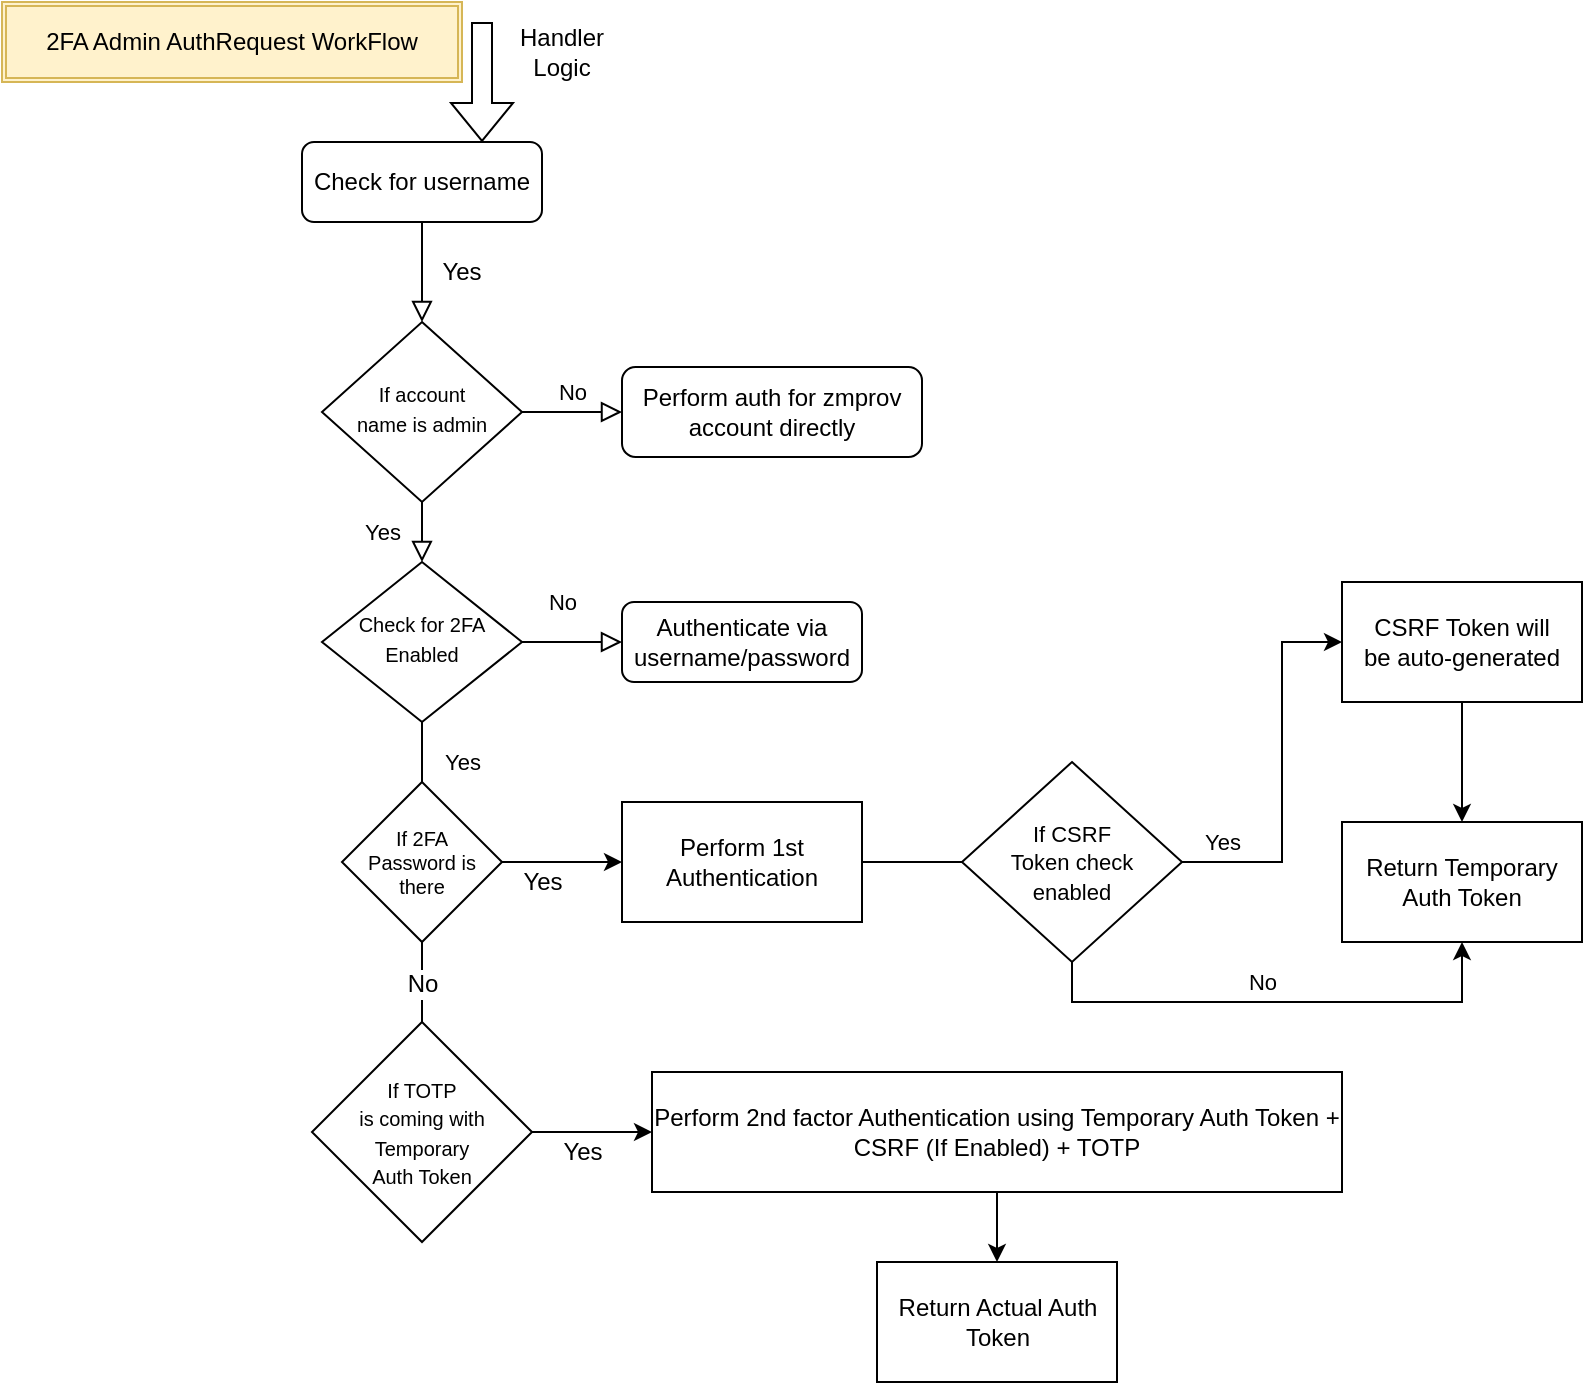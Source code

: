 <mxfile version="15.7.4" type="github">
  <diagram id="C5RBs43oDa-KdzZeNtuy" name="Page-1">
    <mxGraphModel dx="957" dy="675" grid="1" gridSize="10" guides="1" tooltips="1" connect="1" arrows="1" fold="1" page="1" pageScale="1" pageWidth="827" pageHeight="1169" math="0" shadow="0">
      <root>
        <mxCell id="WIyWlLk6GJQsqaUBKTNV-0" />
        <mxCell id="WIyWlLk6GJQsqaUBKTNV-1" parent="WIyWlLk6GJQsqaUBKTNV-0" />
        <mxCell id="WIyWlLk6GJQsqaUBKTNV-2" value="" style="rounded=0;html=1;jettySize=auto;orthogonalLoop=1;fontSize=11;endArrow=block;endFill=0;endSize=8;strokeWidth=1;shadow=0;labelBackgroundColor=none;edgeStyle=orthogonalEdgeStyle;" parent="WIyWlLk6GJQsqaUBKTNV-1" source="WIyWlLk6GJQsqaUBKTNV-3" target="WIyWlLk6GJQsqaUBKTNV-6" edge="1">
          <mxGeometry relative="1" as="geometry" />
        </mxCell>
        <mxCell id="WIyWlLk6GJQsqaUBKTNV-3" value="Check for username" style="rounded=1;whiteSpace=wrap;html=1;fontSize=12;glass=0;strokeWidth=1;shadow=0;" parent="WIyWlLk6GJQsqaUBKTNV-1" vertex="1">
          <mxGeometry x="160" y="80" width="120" height="40" as="geometry" />
        </mxCell>
        <mxCell id="WIyWlLk6GJQsqaUBKTNV-4" value="Yes" style="rounded=0;html=1;jettySize=auto;orthogonalLoop=1;fontSize=11;endArrow=block;endFill=0;endSize=8;strokeWidth=1;shadow=0;labelBackgroundColor=none;edgeStyle=orthogonalEdgeStyle;" parent="WIyWlLk6GJQsqaUBKTNV-1" source="WIyWlLk6GJQsqaUBKTNV-6" target="WIyWlLk6GJQsqaUBKTNV-10" edge="1">
          <mxGeometry y="20" relative="1" as="geometry">
            <mxPoint as="offset" />
          </mxGeometry>
        </mxCell>
        <mxCell id="WIyWlLk6GJQsqaUBKTNV-5" value="No" style="edgeStyle=orthogonalEdgeStyle;rounded=0;html=1;jettySize=auto;orthogonalLoop=1;fontSize=11;endArrow=block;endFill=0;endSize=8;strokeWidth=1;shadow=0;labelBackgroundColor=none;" parent="WIyWlLk6GJQsqaUBKTNV-1" source="WIyWlLk6GJQsqaUBKTNV-6" target="WIyWlLk6GJQsqaUBKTNV-7" edge="1">
          <mxGeometry y="10" relative="1" as="geometry">
            <mxPoint as="offset" />
          </mxGeometry>
        </mxCell>
        <mxCell id="WIyWlLk6GJQsqaUBKTNV-6" value="&lt;font style=&quot;font-size: 10px&quot;&gt;If account &lt;br&gt;name is admin&lt;/font&gt;" style="rhombus;whiteSpace=wrap;html=1;shadow=0;fontFamily=Helvetica;fontSize=12;align=center;strokeWidth=1;spacing=6;spacingTop=-4;" parent="WIyWlLk6GJQsqaUBKTNV-1" vertex="1">
          <mxGeometry x="170" y="170" width="100" height="90" as="geometry" />
        </mxCell>
        <mxCell id="WIyWlLk6GJQsqaUBKTNV-7" value="Perform auth for zmprov account directly" style="rounded=1;whiteSpace=wrap;html=1;fontSize=12;glass=0;strokeWidth=1;shadow=0;" parent="WIyWlLk6GJQsqaUBKTNV-1" vertex="1">
          <mxGeometry x="320" y="192.5" width="150" height="45" as="geometry" />
        </mxCell>
        <mxCell id="WIyWlLk6GJQsqaUBKTNV-8" value="Yes" style="rounded=0;html=1;jettySize=auto;orthogonalLoop=1;fontSize=11;endArrow=block;endFill=0;endSize=8;strokeWidth=1;shadow=0;labelBackgroundColor=none;edgeStyle=orthogonalEdgeStyle;" parent="WIyWlLk6GJQsqaUBKTNV-1" source="WIyWlLk6GJQsqaUBKTNV-10" edge="1">
          <mxGeometry x="-0.333" y="20" relative="1" as="geometry">
            <mxPoint as="offset" />
            <mxPoint x="220" y="430" as="targetPoint" />
          </mxGeometry>
        </mxCell>
        <mxCell id="WIyWlLk6GJQsqaUBKTNV-9" value="No" style="edgeStyle=orthogonalEdgeStyle;rounded=0;html=1;jettySize=auto;orthogonalLoop=1;fontSize=11;endArrow=block;endFill=0;endSize=8;strokeWidth=1;shadow=0;labelBackgroundColor=none;" parent="WIyWlLk6GJQsqaUBKTNV-1" source="WIyWlLk6GJQsqaUBKTNV-10" target="WIyWlLk6GJQsqaUBKTNV-12" edge="1">
          <mxGeometry x="-0.2" y="20" relative="1" as="geometry">
            <mxPoint as="offset" />
          </mxGeometry>
        </mxCell>
        <mxCell id="WIyWlLk6GJQsqaUBKTNV-10" value="&lt;span style=&quot;font-size: 10px&quot;&gt;Check for 2FA Enabled&lt;/span&gt;" style="rhombus;whiteSpace=wrap;html=1;shadow=0;fontFamily=Helvetica;fontSize=12;align=center;strokeWidth=1;spacing=6;spacingTop=-4;" parent="WIyWlLk6GJQsqaUBKTNV-1" vertex="1">
          <mxGeometry x="170" y="290" width="100" height="80" as="geometry" />
        </mxCell>
        <mxCell id="WIyWlLk6GJQsqaUBKTNV-12" value="Authenticate via username/password" style="rounded=1;whiteSpace=wrap;html=1;fontSize=12;glass=0;strokeWidth=1;shadow=0;" parent="WIyWlLk6GJQsqaUBKTNV-1" vertex="1">
          <mxGeometry x="320" y="310" width="120" height="40" as="geometry" />
        </mxCell>
        <mxCell id="tRBgQCh6WtbS7c1hCcn--3" value="2FA Admin AuthRequest WorkFlow" style="shape=ext;double=1;rounded=0;whiteSpace=wrap;html=1;fillColor=#fff2cc;strokeColor=#d6b656;" vertex="1" parent="WIyWlLk6GJQsqaUBKTNV-1">
          <mxGeometry x="10" y="10" width="230" height="40" as="geometry" />
        </mxCell>
        <mxCell id="tRBgQCh6WtbS7c1hCcn--6" value="Yes" style="text;html=1;strokeColor=none;fillColor=none;align=center;verticalAlign=middle;whiteSpace=wrap;rounded=0;" vertex="1" parent="WIyWlLk6GJQsqaUBKTNV-1">
          <mxGeometry x="210" y="130" width="60" height="30" as="geometry" />
        </mxCell>
        <mxCell id="tRBgQCh6WtbS7c1hCcn--10" value="" style="shape=flexArrow;endArrow=classic;html=1;rounded=0;" edge="1" parent="WIyWlLk6GJQsqaUBKTNV-1">
          <mxGeometry width="50" height="50" relative="1" as="geometry">
            <mxPoint x="250" y="20" as="sourcePoint" />
            <mxPoint x="250" y="80" as="targetPoint" />
          </mxGeometry>
        </mxCell>
        <mxCell id="tRBgQCh6WtbS7c1hCcn--11" value="Handler Logic" style="text;html=1;strokeColor=none;fillColor=none;align=center;verticalAlign=middle;whiteSpace=wrap;rounded=0;" vertex="1" parent="WIyWlLk6GJQsqaUBKTNV-1">
          <mxGeometry x="260" y="20" width="60" height="30" as="geometry" />
        </mxCell>
        <mxCell id="tRBgQCh6WtbS7c1hCcn--15" value="" style="edgeStyle=orthogonalEdgeStyle;rounded=0;orthogonalLoop=1;jettySize=auto;html=1;fontSize=10;" edge="1" parent="WIyWlLk6GJQsqaUBKTNV-1" source="tRBgQCh6WtbS7c1hCcn--13" target="tRBgQCh6WtbS7c1hCcn--14">
          <mxGeometry relative="1" as="geometry" />
        </mxCell>
        <mxCell id="tRBgQCh6WtbS7c1hCcn--18" value="" style="edgeStyle=orthogonalEdgeStyle;rounded=0;orthogonalLoop=1;jettySize=auto;html=1;fontSize=12;" edge="1" parent="WIyWlLk6GJQsqaUBKTNV-1" source="tRBgQCh6WtbS7c1hCcn--13">
          <mxGeometry relative="1" as="geometry">
            <mxPoint x="220" y="560" as="targetPoint" />
          </mxGeometry>
        </mxCell>
        <mxCell id="tRBgQCh6WtbS7c1hCcn--19" value="No" style="edgeLabel;html=1;align=center;verticalAlign=middle;resizable=0;points=[];fontSize=12;" vertex="1" connectable="0" parent="tRBgQCh6WtbS7c1hCcn--18">
          <mxGeometry x="-0.222" y="3" relative="1" as="geometry">
            <mxPoint x="-3" y="-11" as="offset" />
          </mxGeometry>
        </mxCell>
        <mxCell id="tRBgQCh6WtbS7c1hCcn--13" value="If 2FA&lt;br&gt;Password is there" style="rhombus;whiteSpace=wrap;html=1;fontSize=10;" vertex="1" parent="WIyWlLk6GJQsqaUBKTNV-1">
          <mxGeometry x="180" y="400" width="80" height="80" as="geometry" />
        </mxCell>
        <mxCell id="tRBgQCh6WtbS7c1hCcn--14" value="&lt;font style=&quot;font-size: 12px&quot;&gt;Perform 1st&lt;br&gt;Authentication&lt;/font&gt;" style="whiteSpace=wrap;html=1;fontSize=10;" vertex="1" parent="WIyWlLk6GJQsqaUBKTNV-1">
          <mxGeometry x="320" y="410" width="120" height="60" as="geometry" />
        </mxCell>
        <mxCell id="tRBgQCh6WtbS7c1hCcn--16" value="Yes" style="text;html=1;align=center;verticalAlign=middle;resizable=0;points=[];autosize=1;strokeColor=none;fillColor=none;fontSize=12;" vertex="1" parent="WIyWlLk6GJQsqaUBKTNV-1">
          <mxGeometry x="260" y="440" width="40" height="20" as="geometry" />
        </mxCell>
        <mxCell id="tRBgQCh6WtbS7c1hCcn--22" value="" style="edgeStyle=orthogonalEdgeStyle;rounded=0;orthogonalLoop=1;jettySize=auto;html=1;fontSize=12;" edge="1" parent="WIyWlLk6GJQsqaUBKTNV-1" source="tRBgQCh6WtbS7c1hCcn--20" target="tRBgQCh6WtbS7c1hCcn--21">
          <mxGeometry relative="1" as="geometry" />
        </mxCell>
        <mxCell id="tRBgQCh6WtbS7c1hCcn--20" value="&lt;span style=&quot;font-size: 10px&quot;&gt;If TOTP &lt;br&gt;is coming with Temporary &lt;br&gt;Auth Token&lt;/span&gt;" style="rhombus;whiteSpace=wrap;html=1;fontSize=12;" vertex="1" parent="WIyWlLk6GJQsqaUBKTNV-1">
          <mxGeometry x="165" y="520" width="110" height="110" as="geometry" />
        </mxCell>
        <mxCell id="tRBgQCh6WtbS7c1hCcn--27" value="" style="edgeStyle=orthogonalEdgeStyle;rounded=0;orthogonalLoop=1;jettySize=auto;html=1;fontSize=12;" edge="1" parent="WIyWlLk6GJQsqaUBKTNV-1" source="tRBgQCh6WtbS7c1hCcn--21" target="tRBgQCh6WtbS7c1hCcn--26">
          <mxGeometry relative="1" as="geometry" />
        </mxCell>
        <mxCell id="tRBgQCh6WtbS7c1hCcn--21" value="Perform 2nd factor Authentication using Temporary Auth Token + CSRF (If Enabled) + TOTP" style="whiteSpace=wrap;html=1;" vertex="1" parent="WIyWlLk6GJQsqaUBKTNV-1">
          <mxGeometry x="335" y="545" width="345" height="60" as="geometry" />
        </mxCell>
        <mxCell id="tRBgQCh6WtbS7c1hCcn--23" value="Yes" style="text;html=1;align=center;verticalAlign=middle;resizable=0;points=[];autosize=1;strokeColor=none;fillColor=none;fontSize=12;" vertex="1" parent="WIyWlLk6GJQsqaUBKTNV-1">
          <mxGeometry x="280" y="575" width="40" height="20" as="geometry" />
        </mxCell>
        <mxCell id="tRBgQCh6WtbS7c1hCcn--24" value="&lt;font style=&quot;font-size: 12px&quot;&gt;Return Temporary Auth Token&lt;/font&gt;" style="whiteSpace=wrap;html=1;fontSize=10;" vertex="1" parent="WIyWlLk6GJQsqaUBKTNV-1">
          <mxGeometry x="680" y="420" width="120" height="60" as="geometry" />
        </mxCell>
        <mxCell id="tRBgQCh6WtbS7c1hCcn--26" value="Return Actual Auth Token" style="whiteSpace=wrap;html=1;" vertex="1" parent="WIyWlLk6GJQsqaUBKTNV-1">
          <mxGeometry x="447.5" y="640" width="120" height="60" as="geometry" />
        </mxCell>
        <mxCell id="tRBgQCh6WtbS7c1hCcn--33" value="" style="edgeStyle=orthogonalEdgeStyle;rounded=0;orthogonalLoop=1;jettySize=auto;html=1;fontSize=11;" edge="1" parent="WIyWlLk6GJQsqaUBKTNV-1" source="tRBgQCh6WtbS7c1hCcn--31" target="tRBgQCh6WtbS7c1hCcn--32">
          <mxGeometry relative="1" as="geometry">
            <Array as="points">
              <mxPoint x="650" y="440" />
              <mxPoint x="650" y="330" />
            </Array>
          </mxGeometry>
        </mxCell>
        <mxCell id="tRBgQCh6WtbS7c1hCcn--36" value="" style="edgeStyle=orthogonalEdgeStyle;rounded=0;orthogonalLoop=1;jettySize=auto;html=1;fontSize=11;" edge="1" parent="WIyWlLk6GJQsqaUBKTNV-1" source="tRBgQCh6WtbS7c1hCcn--32" target="tRBgQCh6WtbS7c1hCcn--24">
          <mxGeometry relative="1" as="geometry" />
        </mxCell>
        <mxCell id="tRBgQCh6WtbS7c1hCcn--32" value="CSRF Token will&lt;br&gt;be auto-generated" style="whiteSpace=wrap;html=1;" vertex="1" parent="WIyWlLk6GJQsqaUBKTNV-1">
          <mxGeometry x="680" y="300" width="120" height="60" as="geometry" />
        </mxCell>
        <mxCell id="tRBgQCh6WtbS7c1hCcn--38" value="" style="edgeStyle=orthogonalEdgeStyle;rounded=0;orthogonalLoop=1;jettySize=auto;html=1;fontSize=11;" edge="1" parent="WIyWlLk6GJQsqaUBKTNV-1" source="tRBgQCh6WtbS7c1hCcn--31">
          <mxGeometry relative="1" as="geometry">
            <mxPoint x="740" y="480" as="targetPoint" />
            <Array as="points">
              <mxPoint x="545" y="510" />
              <mxPoint x="740" y="510" />
            </Array>
          </mxGeometry>
        </mxCell>
        <mxCell id="tRBgQCh6WtbS7c1hCcn--31" value="&lt;font style=&quot;font-size: 11px&quot;&gt;If CSRF &lt;br&gt;Token check&lt;br&gt;enabled&lt;/font&gt;" style="rhombus;whiteSpace=wrap;html=1;fontSize=12;" vertex="1" parent="WIyWlLk6GJQsqaUBKTNV-1">
          <mxGeometry x="490" y="390" width="110" height="100" as="geometry" />
        </mxCell>
        <mxCell id="tRBgQCh6WtbS7c1hCcn--34" value="" style="edgeStyle=orthogonalEdgeStyle;rounded=0;orthogonalLoop=1;jettySize=auto;html=1;fontSize=12;endArrow=none;" edge="1" parent="WIyWlLk6GJQsqaUBKTNV-1" source="tRBgQCh6WtbS7c1hCcn--14" target="tRBgQCh6WtbS7c1hCcn--31">
          <mxGeometry relative="1" as="geometry">
            <mxPoint x="440" y="440" as="sourcePoint" />
            <mxPoint x="690" y="450" as="targetPoint" />
          </mxGeometry>
        </mxCell>
        <mxCell id="tRBgQCh6WtbS7c1hCcn--37" value="Yes" style="text;html=1;align=center;verticalAlign=middle;resizable=0;points=[];autosize=1;strokeColor=none;fillColor=none;fontSize=11;" vertex="1" parent="WIyWlLk6GJQsqaUBKTNV-1">
          <mxGeometry x="605" y="420" width="30" height="20" as="geometry" />
        </mxCell>
        <mxCell id="tRBgQCh6WtbS7c1hCcn--39" value="No" style="text;html=1;align=center;verticalAlign=middle;resizable=0;points=[];autosize=1;strokeColor=none;fillColor=none;fontSize=11;" vertex="1" parent="WIyWlLk6GJQsqaUBKTNV-1">
          <mxGeometry x="625" y="490" width="30" height="20" as="geometry" />
        </mxCell>
      </root>
    </mxGraphModel>
  </diagram>
</mxfile>
